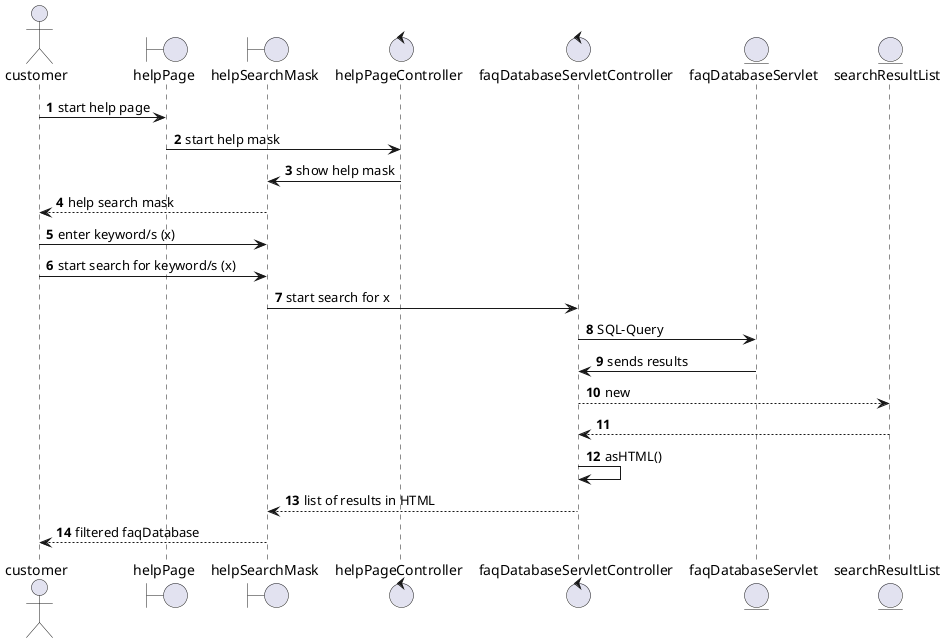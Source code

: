 @startuml
'https://plantuml.com/sequence-diagram


actor customer
boundary helpPage
boundary helpSearchMask
control helpPageController
control faqDatabaseServletController
entity faqDatabaseServlet



entity searchResultList

autonumber

customer -> helpPage: start help page
helpPage -> helpPageController: start help mask
helpSearchMask <- helpPageController: show help mask
customer <-- helpSearchMask: help search mask
customer -> helpSearchMask: enter keyword/s (x)
customer -> helpSearchMask: start search for keyword/s (x)
helpSearchMask -> faqDatabaseServletController : start search for x
faqDatabaseServletController -> faqDatabaseServlet: SQL-Query
faqDatabaseServlet -> faqDatabaseServletController: sends results
faqDatabaseServletController --> searchResultList: new
searchResultList --> faqDatabaseServletController:
faqDatabaseServletController -> faqDatabaseServletController : asHTML()
faqDatabaseServletController --> helpSearchMask: list of results in HTML
helpSearchMask --> customer: filtered faqDatabase
@enduml
'created: 21.5.21: bella, lukas, rahgawi
'edited: 24.5.21: bella, lukas